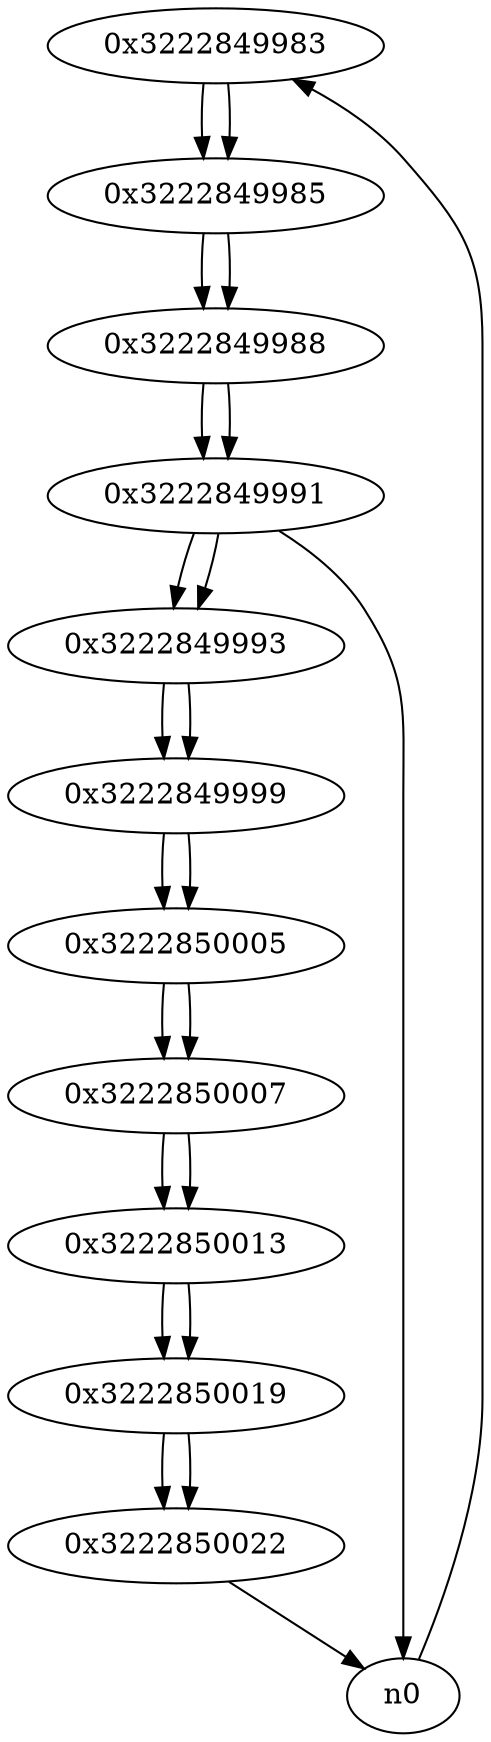 digraph G{
/* nodes */
  n1 [label="0x3222849983"]
  n2 [label="0x3222849985"]
  n3 [label="0x3222849988"]
  n4 [label="0x3222849991"]
  n5 [label="0x3222849993"]
  n6 [label="0x3222849999"]
  n7 [label="0x3222850005"]
  n8 [label="0x3222850007"]
  n9 [label="0x3222850013"]
  n10 [label="0x3222850019"]
  n11 [label="0x3222850022"]
/* edges */
n1 -> n2;
n0 -> n1;
n2 -> n3;
n1 -> n2;
n3 -> n4;
n2 -> n3;
n4 -> n5;
n4 -> n0;
n3 -> n4;
n5 -> n6;
n4 -> n5;
n6 -> n7;
n5 -> n6;
n7 -> n8;
n6 -> n7;
n8 -> n9;
n7 -> n8;
n9 -> n10;
n8 -> n9;
n10 -> n11;
n9 -> n10;
n11 -> n0;
n10 -> n11;
}
